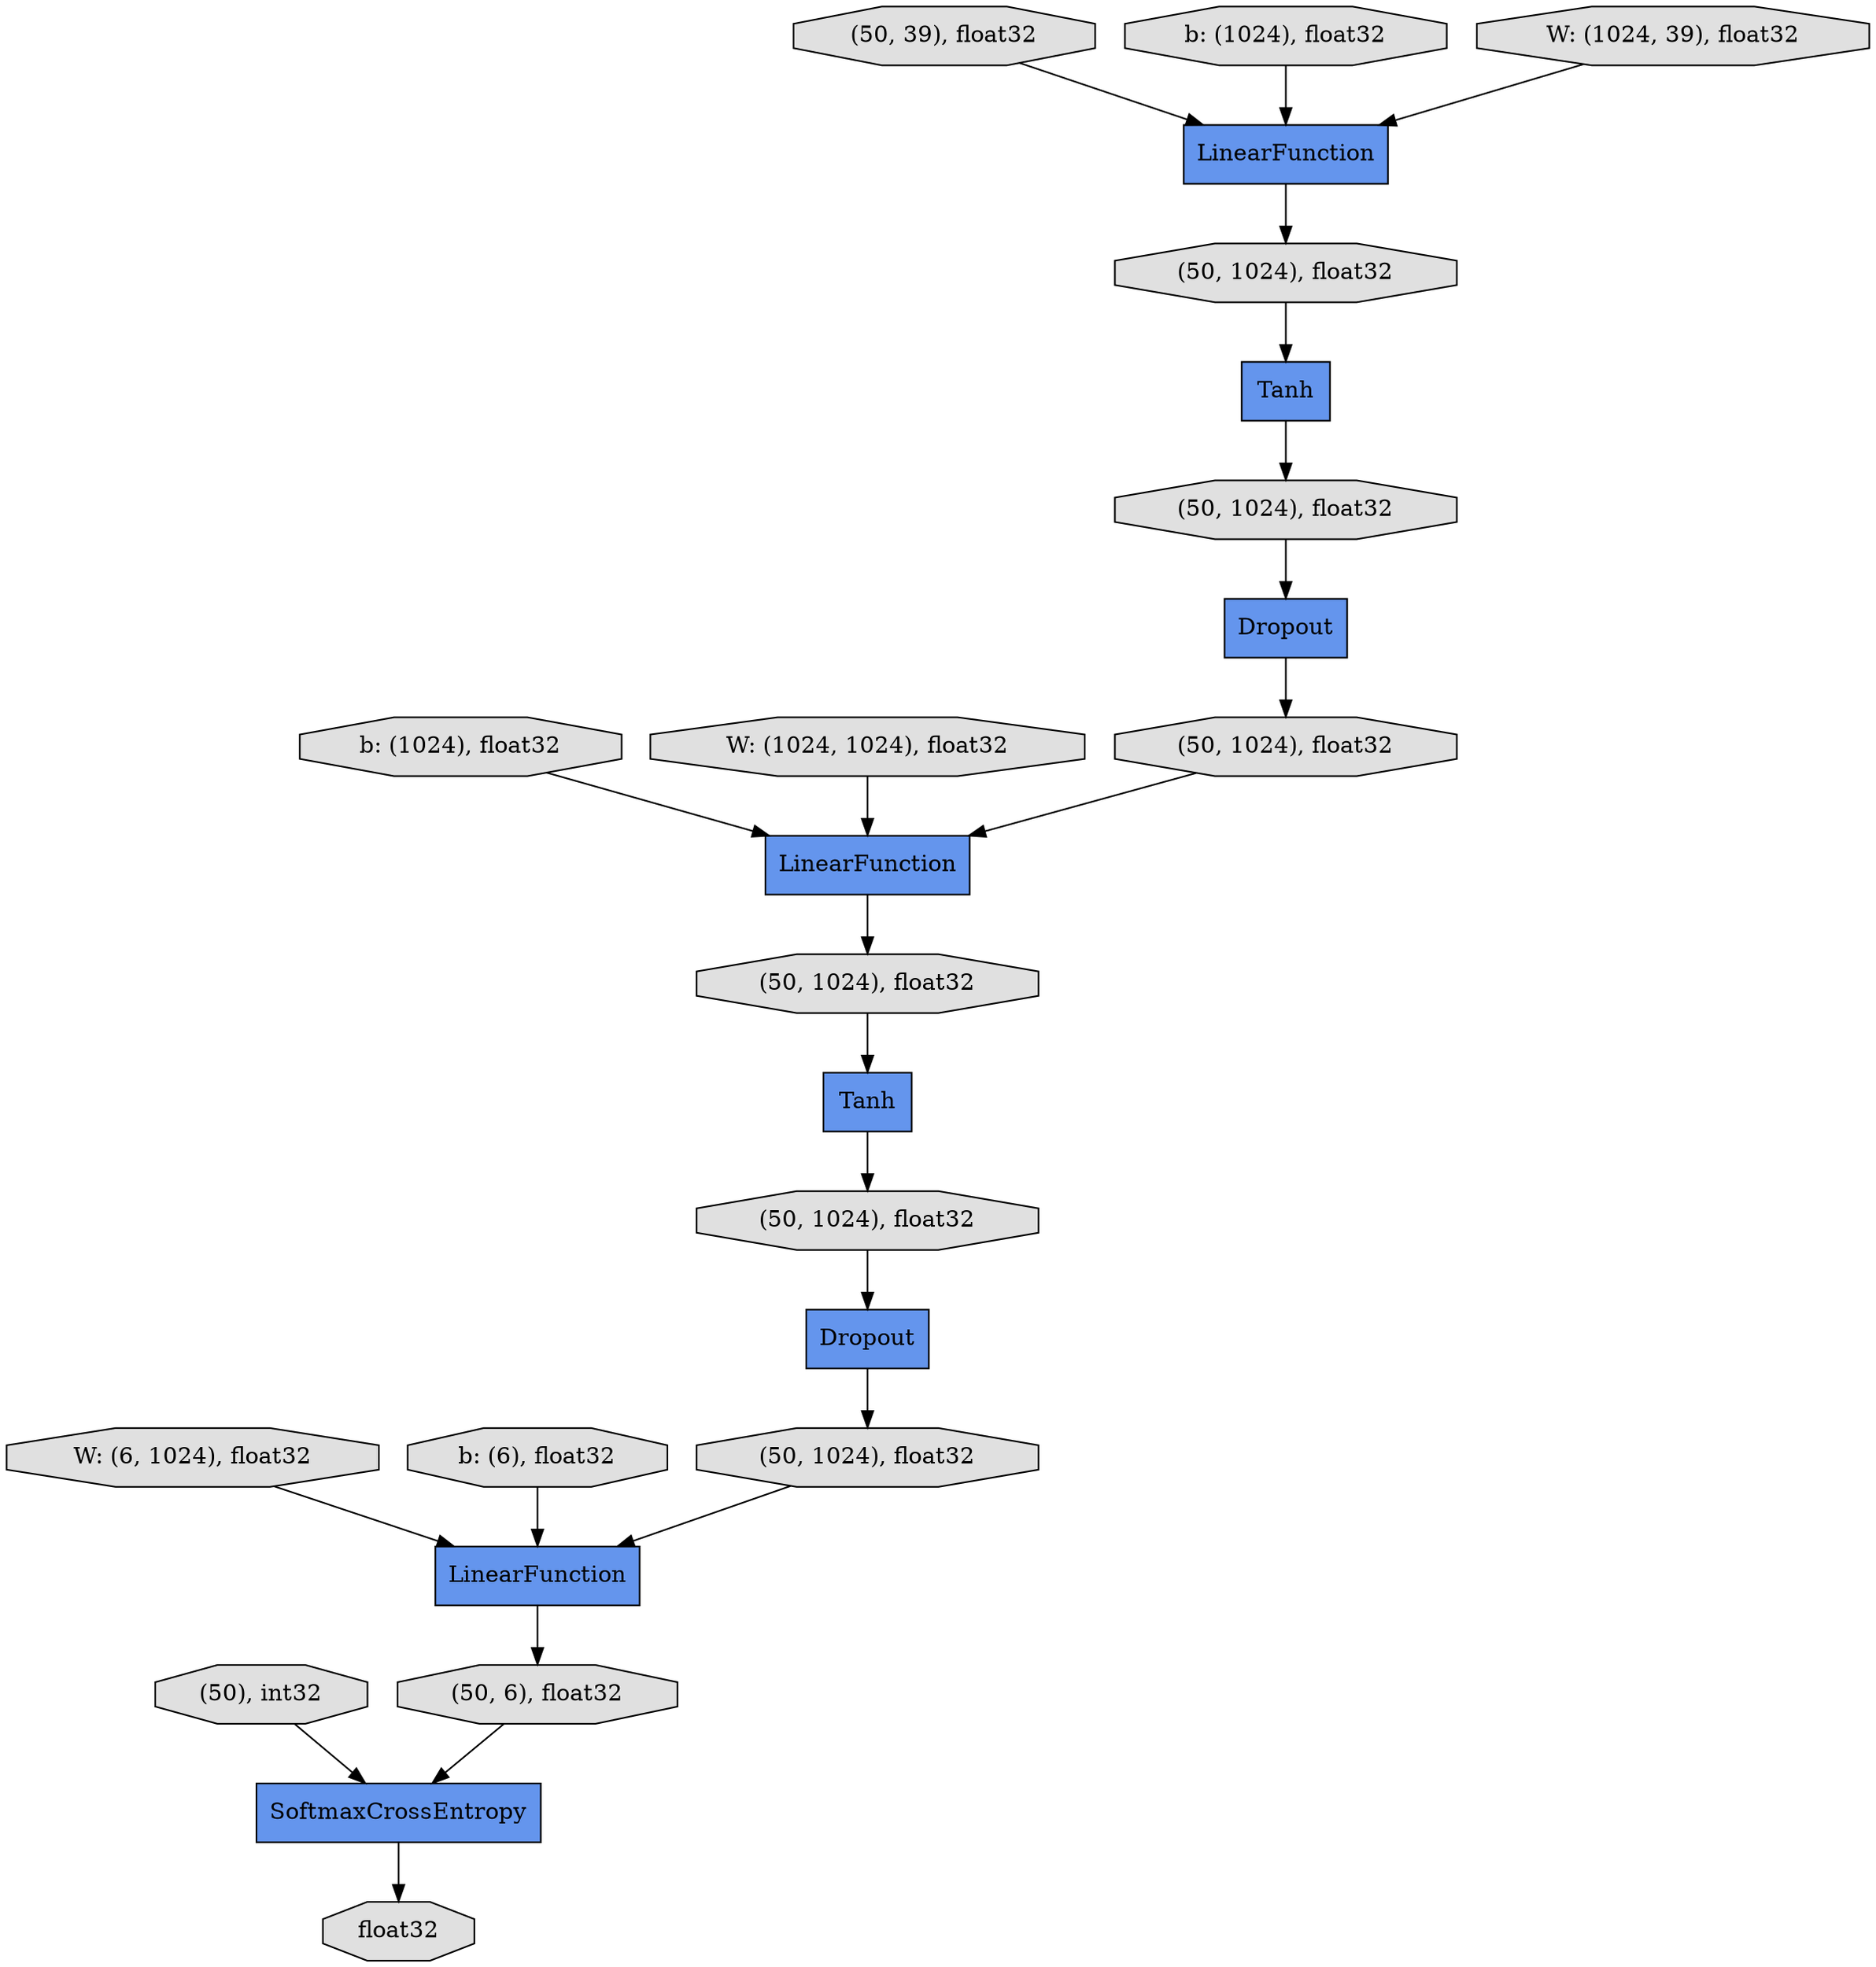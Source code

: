 digraph graphname{rankdir=TB;1990879248 [shape="octagon",style="filled",fillcolor="#E0E0E0",label="(50, 1024), float32"];1970573360 [shape="record",style="filled",fillcolor="#6495ED",label="Tanh"];1970575472 [shape="octagon",style="filled",fillcolor="#E0E0E0",label="(50, 1024), float32"];1946425488 [shape="octagon",style="filled",fillcolor="#E0E0E0",label="b: (1024), float32"];1946444048 [shape="octagon",style="filled",fillcolor="#E0E0E0",label="W: (1024, 1024), float32"];1970573616 [shape="record",style="filled",fillcolor="#6495ED",label="LinearFunction"];1990738544 [shape="octagon",style="filled",fillcolor="#E0E0E0",label="(50, 1024), float32"];1990738640 [shape="octagon",style="filled",fillcolor="#E0E0E0",label="(50, 1024), float32"];1990738672 [shape="record",style="filled",fillcolor="#6495ED",label="Dropout"];1946409776 [shape="octagon",style="filled",fillcolor="#E0E0E0",label="W: (6, 1024), float32"];1970574160 [shape="record",style="filled",fillcolor="#6495ED",label="Dropout"];1990738832 [shape="record",style="filled",fillcolor="#6495ED",label="Tanh"];1990738768 [shape="octagon",style="filled",fillcolor="#E0E0E0",label="(50, 39), float32"];1990738960 [shape="record",style="filled",fillcolor="#6495ED",label="LinearFunction"];1946453104 [shape="octagon",style="filled",fillcolor="#E0E0E0",label="b: (1024), float32"];1945890000 [shape="octagon",style="filled",fillcolor="#E0E0E0",label="(50, 1024), float32"];1945890160 [shape="octagon",style="filled",fillcolor="#E0E0E0",label="(50), int32"];1945890320 [shape="octagon",style="filled",fillcolor="#E0E0E0",label="float32"];1946394160 [shape="octagon",style="filled",fillcolor="#E0E0E0",label="b: (6), float32"];1945890416 [shape="octagon",style="filled",fillcolor="#E0E0E0",label="(50, 6), float32"];1970574352 [shape="octagon",style="filled",fillcolor="#E0E0E0",label="(50, 1024), float32"];1945888656 [shape="record",style="filled",fillcolor="#6495ED",label="SoftmaxCrossEntropy"];1945888688 [shape="record",style="filled",fillcolor="#6495ED",label="LinearFunction"];1946454000 [shape="octagon",style="filled",fillcolor="#E0E0E0",label="W: (1024, 39), float32"];1990738768 -> 1990738960;1990738832 -> 1990738544;1970574352 -> 1970573360;1970573360 -> 1970575472;1990738640 -> 1990738832;1946409776 -> 1945888688;1990738672 -> 1990879248;1945888688 -> 1945890416;1970573616 -> 1970574352;1946454000 -> 1990738960;1946444048 -> 1970573616;1946453104 -> 1990738960;1945890416 -> 1945888656;1990879248 -> 1970573616;1945888656 -> 1945890320;1945890000 -> 1945888688;1945890160 -> 1945888656;1970575472 -> 1970574160;1990738544 -> 1990738672;1990738960 -> 1990738640;1946394160 -> 1945888688;1946425488 -> 1970573616;1970574160 -> 1945890000;}